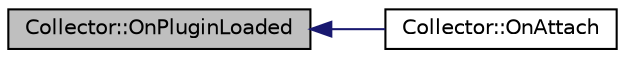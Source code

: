 digraph "Collector::OnPluginLoaded"
{
  edge [fontname="Helvetica",fontsize="10",labelfontname="Helvetica",labelfontsize="10"];
  node [fontname="Helvetica",fontsize="10",shape=record];
  rankdir="LR";
  Node567 [label="Collector::OnPluginLoaded",height=0.2,width=0.4,color="black", fillcolor="grey75", style="filled", fontcolor="black"];
  Node567 -> Node568 [dir="back",color="midnightblue",fontsize="10",style="solid",fontname="Helvetica"];
  Node568 [label="Collector::OnAttach",height=0.2,width=0.4,color="black", fillcolor="white", style="filled",URL="$class_collector.html#a083060f2bf00f965496c44de767cd7a1",tooltip="Execute the plugin. "];
}
